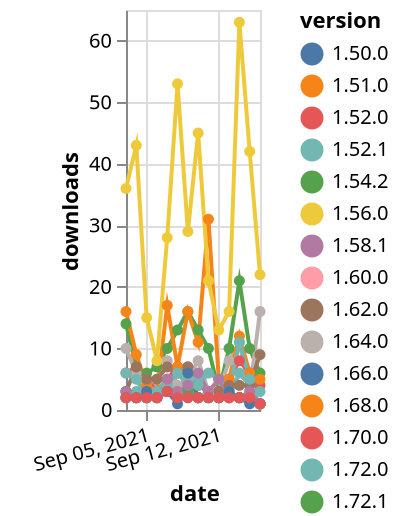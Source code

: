 {"$schema": "https://vega.github.io/schema/vega-lite/v5.json", "description": "A simple bar chart with embedded data.", "data": {"values": [{"date": "2021-09-03", "total": 2796, "delta": 14, "version": "1.72.1"}, {"date": "2021-09-04", "total": 2803, "delta": 7, "version": "1.72.1"}, {"date": "2021-09-05", "total": 2809, "delta": 6, "version": "1.72.1"}, {"date": "2021-09-06", "total": 2816, "delta": 7, "version": "1.72.1"}, {"date": "2021-09-07", "total": 2826, "delta": 10, "version": "1.72.1"}, {"date": "2021-09-08", "total": 2839, "delta": 13, "version": "1.72.1"}, {"date": "2021-09-09", "total": 2855, "delta": 16, "version": "1.72.1"}, {"date": "2021-09-10", "total": 2868, "delta": 13, "version": "1.72.1"}, {"date": "2021-09-11", "total": 2878, "delta": 10, "version": "1.72.1"}, {"date": "2021-09-12", "total": 2881, "delta": 3, "version": "1.72.1"}, {"date": "2021-09-13", "total": 2891, "delta": 10, "version": "1.72.1"}, {"date": "2021-09-14", "total": 2912, "delta": 21, "version": "1.72.1"}, {"date": "2021-09-15", "total": 2922, "delta": 10, "version": "1.72.1"}, {"date": "2021-09-16", "total": 2928, "delta": 6, "version": "1.72.1"}, {"date": "2021-09-03", "total": 7120, "delta": 2, "version": "1.56.0"}, {"date": "2021-09-04", "total": 7122, "delta": 2, "version": "1.56.0"}, {"date": "2021-09-05", "total": 7124, "delta": 2, "version": "1.56.0"}, {"date": "2021-09-06", "total": 7126, "delta": 2, "version": "1.56.0"}, {"date": "2021-09-07", "total": 7130, "delta": 4, "version": "1.56.0"}, {"date": "2021-09-08", "total": 7132, "delta": 2, "version": "1.56.0"}, {"date": "2021-09-09", "total": 7135, "delta": 3, "version": "1.56.0"}, {"date": "2021-09-10", "total": 7137, "delta": 2, "version": "1.56.0"}, {"date": "2021-09-11", "total": 7139, "delta": 2, "version": "1.56.0"}, {"date": "2021-09-12", "total": 7142, "delta": 3, "version": "1.56.0"}, {"date": "2021-09-13", "total": 7144, "delta": 2, "version": "1.56.0"}, {"date": "2021-09-14", "total": 7146, "delta": 2, "version": "1.56.0"}, {"date": "2021-09-15", "total": 7148, "delta": 2, "version": "1.56.0"}, {"date": "2021-09-16", "total": 7149, "delta": 1, "version": "1.56.0"}, {"date": "2021-09-03", "total": 2693, "delta": 2, "version": "1.51.0"}, {"date": "2021-09-04", "total": 2695, "delta": 2, "version": "1.51.0"}, {"date": "2021-09-05", "total": 2697, "delta": 2, "version": "1.51.0"}, {"date": "2021-09-06", "total": 2699, "delta": 2, "version": "1.51.0"}, {"date": "2021-09-07", "total": 2702, "delta": 3, "version": "1.51.0"}, {"date": "2021-09-08", "total": 2704, "delta": 2, "version": "1.51.0"}, {"date": "2021-09-09", "total": 2707, "delta": 3, "version": "1.51.0"}, {"date": "2021-09-10", "total": 2709, "delta": 2, "version": "1.51.0"}, {"date": "2021-09-11", "total": 2711, "delta": 2, "version": "1.51.0"}, {"date": "2021-09-12", "total": 2713, "delta": 2, "version": "1.51.0"}, {"date": "2021-09-13", "total": 2715, "delta": 2, "version": "1.51.0"}, {"date": "2021-09-14", "total": 2717, "delta": 2, "version": "1.51.0"}, {"date": "2021-09-15", "total": 2719, "delta": 2, "version": "1.51.0"}, {"date": "2021-09-16", "total": 2720, "delta": 1, "version": "1.51.0"}, {"date": "2021-09-03", "total": 17944, "delta": 10, "version": "1.64.0"}, {"date": "2021-09-04", "total": 17950, "delta": 6, "version": "1.64.0"}, {"date": "2021-09-05", "total": 17952, "delta": 2, "version": "1.64.0"}, {"date": "2021-09-06", "total": 17957, "delta": 5, "version": "1.64.0"}, {"date": "2021-09-07", "total": 17965, "delta": 8, "version": "1.64.0"}, {"date": "2021-09-08", "total": 17969, "delta": 4, "version": "1.64.0"}, {"date": "2021-09-09", "total": 17974, "delta": 5, "version": "1.64.0"}, {"date": "2021-09-10", "total": 17982, "delta": 8, "version": "1.64.0"}, {"date": "2021-09-11", "total": 17985, "delta": 3, "version": "1.64.0"}, {"date": "2021-09-12", "total": 17988, "delta": 3, "version": "1.64.0"}, {"date": "2021-09-13", "total": 17996, "delta": 8, "version": "1.64.0"}, {"date": "2021-09-14", "total": 18007, "delta": 11, "version": "1.64.0"}, {"date": "2021-09-15", "total": 18010, "delta": 3, "version": "1.64.0"}, {"date": "2021-09-16", "total": 18026, "delta": 16, "version": "1.64.0"}, {"date": "2021-09-03", "total": 4454, "delta": 6, "version": "1.70.0"}, {"date": "2021-09-04", "total": 4461, "delta": 7, "version": "1.70.0"}, {"date": "2021-09-05", "total": 4466, "delta": 5, "version": "1.70.0"}, {"date": "2021-09-06", "total": 4469, "delta": 3, "version": "1.70.0"}, {"date": "2021-09-07", "total": 4474, "delta": 5, "version": "1.70.0"}, {"date": "2021-09-08", "total": 4481, "delta": 7, "version": "1.70.0"}, {"date": "2021-09-09", "total": 4488, "delta": 7, "version": "1.70.0"}, {"date": "2021-09-10", "total": 4490, "delta": 2, "version": "1.70.0"}, {"date": "2021-09-11", "total": 4493, "delta": 3, "version": "1.70.0"}, {"date": "2021-09-12", "total": 4496, "delta": 3, "version": "1.70.0"}, {"date": "2021-09-13", "total": 4501, "delta": 5, "version": "1.70.0"}, {"date": "2021-09-14", "total": 4509, "delta": 8, "version": "1.70.0"}, {"date": "2021-09-15", "total": 4515, "delta": 6, "version": "1.70.0"}, {"date": "2021-09-16", "total": 4519, "delta": 4, "version": "1.70.0"}, {"date": "2021-09-03", "total": 2599, "delta": 2, "version": "1.50.0"}, {"date": "2021-09-04", "total": 2601, "delta": 2, "version": "1.50.0"}, {"date": "2021-09-05", "total": 2603, "delta": 2, "version": "1.50.0"}, {"date": "2021-09-06", "total": 2605, "delta": 2, "version": "1.50.0"}, {"date": "2021-09-07", "total": 2608, "delta": 3, "version": "1.50.0"}, {"date": "2021-09-08", "total": 2610, "delta": 2, "version": "1.50.0"}, {"date": "2021-09-09", "total": 2612, "delta": 2, "version": "1.50.0"}, {"date": "2021-09-10", "total": 2614, "delta": 2, "version": "1.50.0"}, {"date": "2021-09-11", "total": 2616, "delta": 2, "version": "1.50.0"}, {"date": "2021-09-12", "total": 2618, "delta": 2, "version": "1.50.0"}, {"date": "2021-09-13", "total": 2620, "delta": 2, "version": "1.50.0"}, {"date": "2021-09-14", "total": 2622, "delta": 2, "version": "1.50.0"}, {"date": "2021-09-15", "total": 2624, "delta": 2, "version": "1.50.0"}, {"date": "2021-09-16", "total": 2625, "delta": 1, "version": "1.50.0"}, {"date": "2021-09-03", "total": 12688, "delta": 16, "version": "1.68.0"}, {"date": "2021-09-04", "total": 12697, "delta": 9, "version": "1.68.0"}, {"date": "2021-09-05", "total": 12701, "delta": 4, "version": "1.68.0"}, {"date": "2021-09-06", "total": 12704, "delta": 3, "version": "1.68.0"}, {"date": "2021-09-07", "total": 12721, "delta": 17, "version": "1.68.0"}, {"date": "2021-09-08", "total": 12728, "delta": 7, "version": "1.68.0"}, {"date": "2021-09-09", "total": 12744, "delta": 16, "version": "1.68.0"}, {"date": "2021-09-10", "total": 12755, "delta": 11, "version": "1.68.0"}, {"date": "2021-09-11", "total": 12786, "delta": 31, "version": "1.68.0"}, {"date": "2021-09-12", "total": 12791, "delta": 5, "version": "1.68.0"}, {"date": "2021-09-13", "total": 12796, "delta": 5, "version": "1.68.0"}, {"date": "2021-09-14", "total": 12808, "delta": 12, "version": "1.68.0"}, {"date": "2021-09-15", "total": 12814, "delta": 6, "version": "1.68.0"}, {"date": "2021-09-16", "total": 12819, "delta": 5, "version": "1.68.0"}, {"date": "2021-09-03", "total": 5351, "delta": 2, "version": "1.72.0"}, {"date": "2021-09-04", "total": 5354, "delta": 3, "version": "1.72.0"}, {"date": "2021-09-05", "total": 5356, "delta": 2, "version": "1.72.0"}, {"date": "2021-09-06", "total": 5359, "delta": 3, "version": "1.72.0"}, {"date": "2021-09-07", "total": 5364, "delta": 5, "version": "1.72.0"}, {"date": "2021-09-08", "total": 5367, "delta": 3, "version": "1.72.0"}, {"date": "2021-09-09", "total": 5372, "delta": 5, "version": "1.72.0"}, {"date": "2021-09-10", "total": 5377, "delta": 5, "version": "1.72.0"}, {"date": "2021-09-11", "total": 5379, "delta": 2, "version": "1.72.0"}, {"date": "2021-09-12", "total": 5381, "delta": 2, "version": "1.72.0"}, {"date": "2021-09-13", "total": 5383, "delta": 2, "version": "1.72.0"}, {"date": "2021-09-14", "total": 5389, "delta": 6, "version": "1.72.0"}, {"date": "2021-09-15", "total": 5393, "delta": 4, "version": "1.72.0"}, {"date": "2021-09-16", "total": 5394, "delta": 1, "version": "1.72.0"}, {"date": "2021-09-03", "total": 10825, "delta": 3, "version": "1.62.0"}, {"date": "2021-09-04", "total": 10832, "delta": 7, "version": "1.62.0"}, {"date": "2021-09-05", "total": 10837, "delta": 5, "version": "1.62.0"}, {"date": "2021-09-06", "total": 10842, "delta": 5, "version": "1.62.0"}, {"date": "2021-09-07", "total": 10849, "delta": 7, "version": "1.62.0"}, {"date": "2021-09-08", "total": 10855, "delta": 6, "version": "1.62.0"}, {"date": "2021-09-09", "total": 10862, "delta": 7, "version": "1.62.0"}, {"date": "2021-09-10", "total": 10866, "delta": 4, "version": "1.62.0"}, {"date": "2021-09-11", "total": 10869, "delta": 3, "version": "1.62.0"}, {"date": "2021-09-12", "total": 10872, "delta": 3, "version": "1.62.0"}, {"date": "2021-09-13", "total": 10876, "delta": 4, "version": "1.62.0"}, {"date": "2021-09-14", "total": 10880, "delta": 4, "version": "1.62.0"}, {"date": "2021-09-15", "total": 10884, "delta": 4, "version": "1.62.0"}, {"date": "2021-09-16", "total": 10893, "delta": 9, "version": "1.62.0"}, {"date": "2021-09-03", "total": 14607, "delta": 2, "version": "1.60.0"}, {"date": "2021-09-04", "total": 14609, "delta": 2, "version": "1.60.0"}, {"date": "2021-09-05", "total": 14611, "delta": 2, "version": "1.60.0"}, {"date": "2021-09-06", "total": 14613, "delta": 2, "version": "1.60.0"}, {"date": "2021-09-07", "total": 14616, "delta": 3, "version": "1.60.0"}, {"date": "2021-09-08", "total": 14618, "delta": 2, "version": "1.60.0"}, {"date": "2021-09-09", "total": 14622, "delta": 4, "version": "1.60.0"}, {"date": "2021-09-10", "total": 14624, "delta": 2, "version": "1.60.0"}, {"date": "2021-09-11", "total": 14627, "delta": 3, "version": "1.60.0"}, {"date": "2021-09-12", "total": 14629, "delta": 2, "version": "1.60.0"}, {"date": "2021-09-13", "total": 14631, "delta": 2, "version": "1.60.0"}, {"date": "2021-09-14", "total": 14633, "delta": 2, "version": "1.60.0"}, {"date": "2021-09-15", "total": 14635, "delta": 2, "version": "1.60.0"}, {"date": "2021-09-16", "total": 14636, "delta": 1, "version": "1.60.0"}, {"date": "2021-09-03", "total": 10218, "delta": 6, "version": "1.52.1"}, {"date": "2021-09-04", "total": 10223, "delta": 5, "version": "1.52.1"}, {"date": "2021-09-05", "total": 10225, "delta": 2, "version": "1.52.1"}, {"date": "2021-09-06", "total": 10228, "delta": 3, "version": "1.52.1"}, {"date": "2021-09-07", "total": 10232, "delta": 4, "version": "1.52.1"}, {"date": "2021-09-08", "total": 10238, "delta": 6, "version": "1.52.1"}, {"date": "2021-09-09", "total": 10242, "delta": 4, "version": "1.52.1"}, {"date": "2021-09-10", "total": 10246, "delta": 4, "version": "1.52.1"}, {"date": "2021-09-11", "total": 10252, "delta": 6, "version": "1.52.1"}, {"date": "2021-09-12", "total": 10257, "delta": 5, "version": "1.52.1"}, {"date": "2021-09-13", "total": 10260, "delta": 3, "version": "1.52.1"}, {"date": "2021-09-14", "total": 10271, "delta": 11, "version": "1.52.1"}, {"date": "2021-09-15", "total": 10276, "delta": 5, "version": "1.52.1"}, {"date": "2021-09-16", "total": 10279, "delta": 3, "version": "1.52.1"}, {"date": "2021-09-03", "total": 3858, "delta": 3, "version": "1.54.2"}, {"date": "2021-09-04", "total": 3860, "delta": 2, "version": "1.54.2"}, {"date": "2021-09-05", "total": 3862, "delta": 2, "version": "1.54.2"}, {"date": "2021-09-06", "total": 3864, "delta": 2, "version": "1.54.2"}, {"date": "2021-09-07", "total": 3867, "delta": 3, "version": "1.54.2"}, {"date": "2021-09-08", "total": 3869, "delta": 2, "version": "1.54.2"}, {"date": "2021-09-09", "total": 3872, "delta": 3, "version": "1.54.2"}, {"date": "2021-09-10", "total": 3874, "delta": 2, "version": "1.54.2"}, {"date": "2021-09-11", "total": 3876, "delta": 2, "version": "1.54.2"}, {"date": "2021-09-12", "total": 3878, "delta": 2, "version": "1.54.2"}, {"date": "2021-09-13", "total": 3880, "delta": 2, "version": "1.54.2"}, {"date": "2021-09-14", "total": 3882, "delta": 2, "version": "1.54.2"}, {"date": "2021-09-15", "total": 3884, "delta": 2, "version": "1.54.2"}, {"date": "2021-09-16", "total": 3885, "delta": 1, "version": "1.54.2"}, {"date": "2021-09-03", "total": 10688, "delta": 3, "version": "1.58.1"}, {"date": "2021-09-04", "total": 10690, "delta": 2, "version": "1.58.1"}, {"date": "2021-09-05", "total": 10692, "delta": 2, "version": "1.58.1"}, {"date": "2021-09-06", "total": 10694, "delta": 2, "version": "1.58.1"}, {"date": "2021-09-07", "total": 10699, "delta": 5, "version": "1.58.1"}, {"date": "2021-09-08", "total": 10702, "delta": 3, "version": "1.58.1"}, {"date": "2021-09-09", "total": 10706, "delta": 4, "version": "1.58.1"}, {"date": "2021-09-10", "total": 10712, "delta": 6, "version": "1.58.1"}, {"date": "2021-09-11", "total": 10715, "delta": 3, "version": "1.58.1"}, {"date": "2021-09-12", "total": 10720, "delta": 5, "version": "1.58.1"}, {"date": "2021-09-13", "total": 10722, "delta": 2, "version": "1.58.1"}, {"date": "2021-09-14", "total": 10724, "delta": 2, "version": "1.58.1"}, {"date": "2021-09-15", "total": 10727, "delta": 3, "version": "1.58.1"}, {"date": "2021-09-16", "total": 10728, "delta": 1, "version": "1.58.1"}, {"date": "2021-09-03", "total": 2027, "delta": 36, "version": "1.74.0"}, {"date": "2021-09-04", "total": 2070, "delta": 43, "version": "1.74.0"}, {"date": "2021-09-05", "total": 2085, "delta": 15, "version": "1.74.0"}, {"date": "2021-09-06", "total": 2093, "delta": 8, "version": "1.74.0"}, {"date": "2021-09-07", "total": 2121, "delta": 28, "version": "1.74.0"}, {"date": "2021-09-08", "total": 2174, "delta": 53, "version": "1.74.0"}, {"date": "2021-09-09", "total": 2203, "delta": 29, "version": "1.74.0"}, {"date": "2021-09-10", "total": 2248, "delta": 45, "version": "1.74.0"}, {"date": "2021-09-11", "total": 2269, "delta": 21, "version": "1.74.0"}, {"date": "2021-09-12", "total": 2282, "delta": 13, "version": "1.74.0"}, {"date": "2021-09-13", "total": 2298, "delta": 16, "version": "1.74.0"}, {"date": "2021-09-14", "total": 2361, "delta": 63, "version": "1.74.0"}, {"date": "2021-09-15", "total": 2403, "delta": 42, "version": "1.74.0"}, {"date": "2021-09-16", "total": 2425, "delta": 22, "version": "1.74.0"}, {"date": "2021-09-03", "total": 4339, "delta": 2, "version": "1.66.0"}, {"date": "2021-09-04", "total": 4341, "delta": 2, "version": "1.66.0"}, {"date": "2021-09-05", "total": 4344, "delta": 3, "version": "1.66.0"}, {"date": "2021-09-06", "total": 4346, "delta": 2, "version": "1.66.0"}, {"date": "2021-09-07", "total": 4349, "delta": 3, "version": "1.66.0"}, {"date": "2021-09-08", "total": 4350, "delta": 1, "version": "1.66.0"}, {"date": "2021-09-09", "total": 4356, "delta": 6, "version": "1.66.0"}, {"date": "2021-09-10", "total": 4358, "delta": 2, "version": "1.66.0"}, {"date": "2021-09-11", "total": 4360, "delta": 2, "version": "1.66.0"}, {"date": "2021-09-12", "total": 4362, "delta": 2, "version": "1.66.0"}, {"date": "2021-09-13", "total": 4365, "delta": 3, "version": "1.66.0"}, {"date": "2021-09-14", "total": 4367, "delta": 2, "version": "1.66.0"}, {"date": "2021-09-15", "total": 4368, "delta": 1, "version": "1.66.0"}, {"date": "2021-09-16", "total": 4369, "delta": 1, "version": "1.66.0"}, {"date": "2021-09-03", "total": 6233, "delta": 2, "version": "1.52.0"}, {"date": "2021-09-04", "total": 6235, "delta": 2, "version": "1.52.0"}, {"date": "2021-09-05", "total": 6237, "delta": 2, "version": "1.52.0"}, {"date": "2021-09-06", "total": 6239, "delta": 2, "version": "1.52.0"}, {"date": "2021-09-07", "total": 6242, "delta": 3, "version": "1.52.0"}, {"date": "2021-09-08", "total": 6244, "delta": 2, "version": "1.52.0"}, {"date": "2021-09-09", "total": 6246, "delta": 2, "version": "1.52.0"}, {"date": "2021-09-10", "total": 6248, "delta": 2, "version": "1.52.0"}, {"date": "2021-09-11", "total": 6250, "delta": 2, "version": "1.52.0"}, {"date": "2021-09-12", "total": 6252, "delta": 2, "version": "1.52.0"}, {"date": "2021-09-13", "total": 6254, "delta": 2, "version": "1.52.0"}, {"date": "2021-09-14", "total": 6256, "delta": 2, "version": "1.52.0"}, {"date": "2021-09-15", "total": 6258, "delta": 2, "version": "1.52.0"}, {"date": "2021-09-16", "total": 6259, "delta": 1, "version": "1.52.0"}]}, "width": "container", "mark": {"type": "line", "point": {"filled": true}}, "encoding": {"x": {"field": "date", "type": "temporal", "timeUnit": "yearmonthdate", "title": "date", "axis": {"labelAngle": -15}}, "y": {"field": "delta", "type": "quantitative", "title": "downloads"}, "color": {"field": "version", "type": "nominal"}, "tooltip": {"field": "delta"}}}